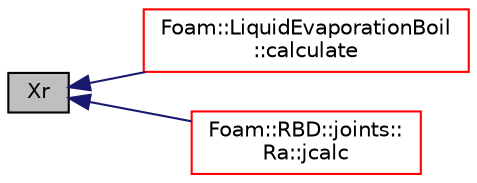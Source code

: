 digraph "Xr"
{
  bgcolor="transparent";
  edge [fontname="Helvetica",fontsize="10",labelfontname="Helvetica",labelfontsize="10"];
  node [fontname="Helvetica",fontsize="10",shape=record];
  rankdir="LR";
  Node138106 [label="Xr",height=0.2,width=0.4,color="black", fillcolor="grey75", style="filled", fontcolor="black"];
  Node138106 -> Node138107 [dir="back",color="midnightblue",fontsize="10",style="solid",fontname="Helvetica"];
  Node138107 [label="Foam::LiquidEvaporationBoil\l::calculate",height=0.2,width=0.4,color="red",URL="$a25449.html#af2fa79469cc305dc03e61cf1e9f014f0",tooltip="Update model. "];
  Node138106 -> Node138110 [dir="back",color="midnightblue",fontsize="10",style="solid",fontname="Helvetica"];
  Node138110 [label="Foam::RBD::joints::\lRa::jcalc",height=0.2,width=0.4,color="red",URL="$a30397.html#a704cdcfe650b6acc214d0e74870900e9",tooltip="Update the model state for this joint. "];
}
